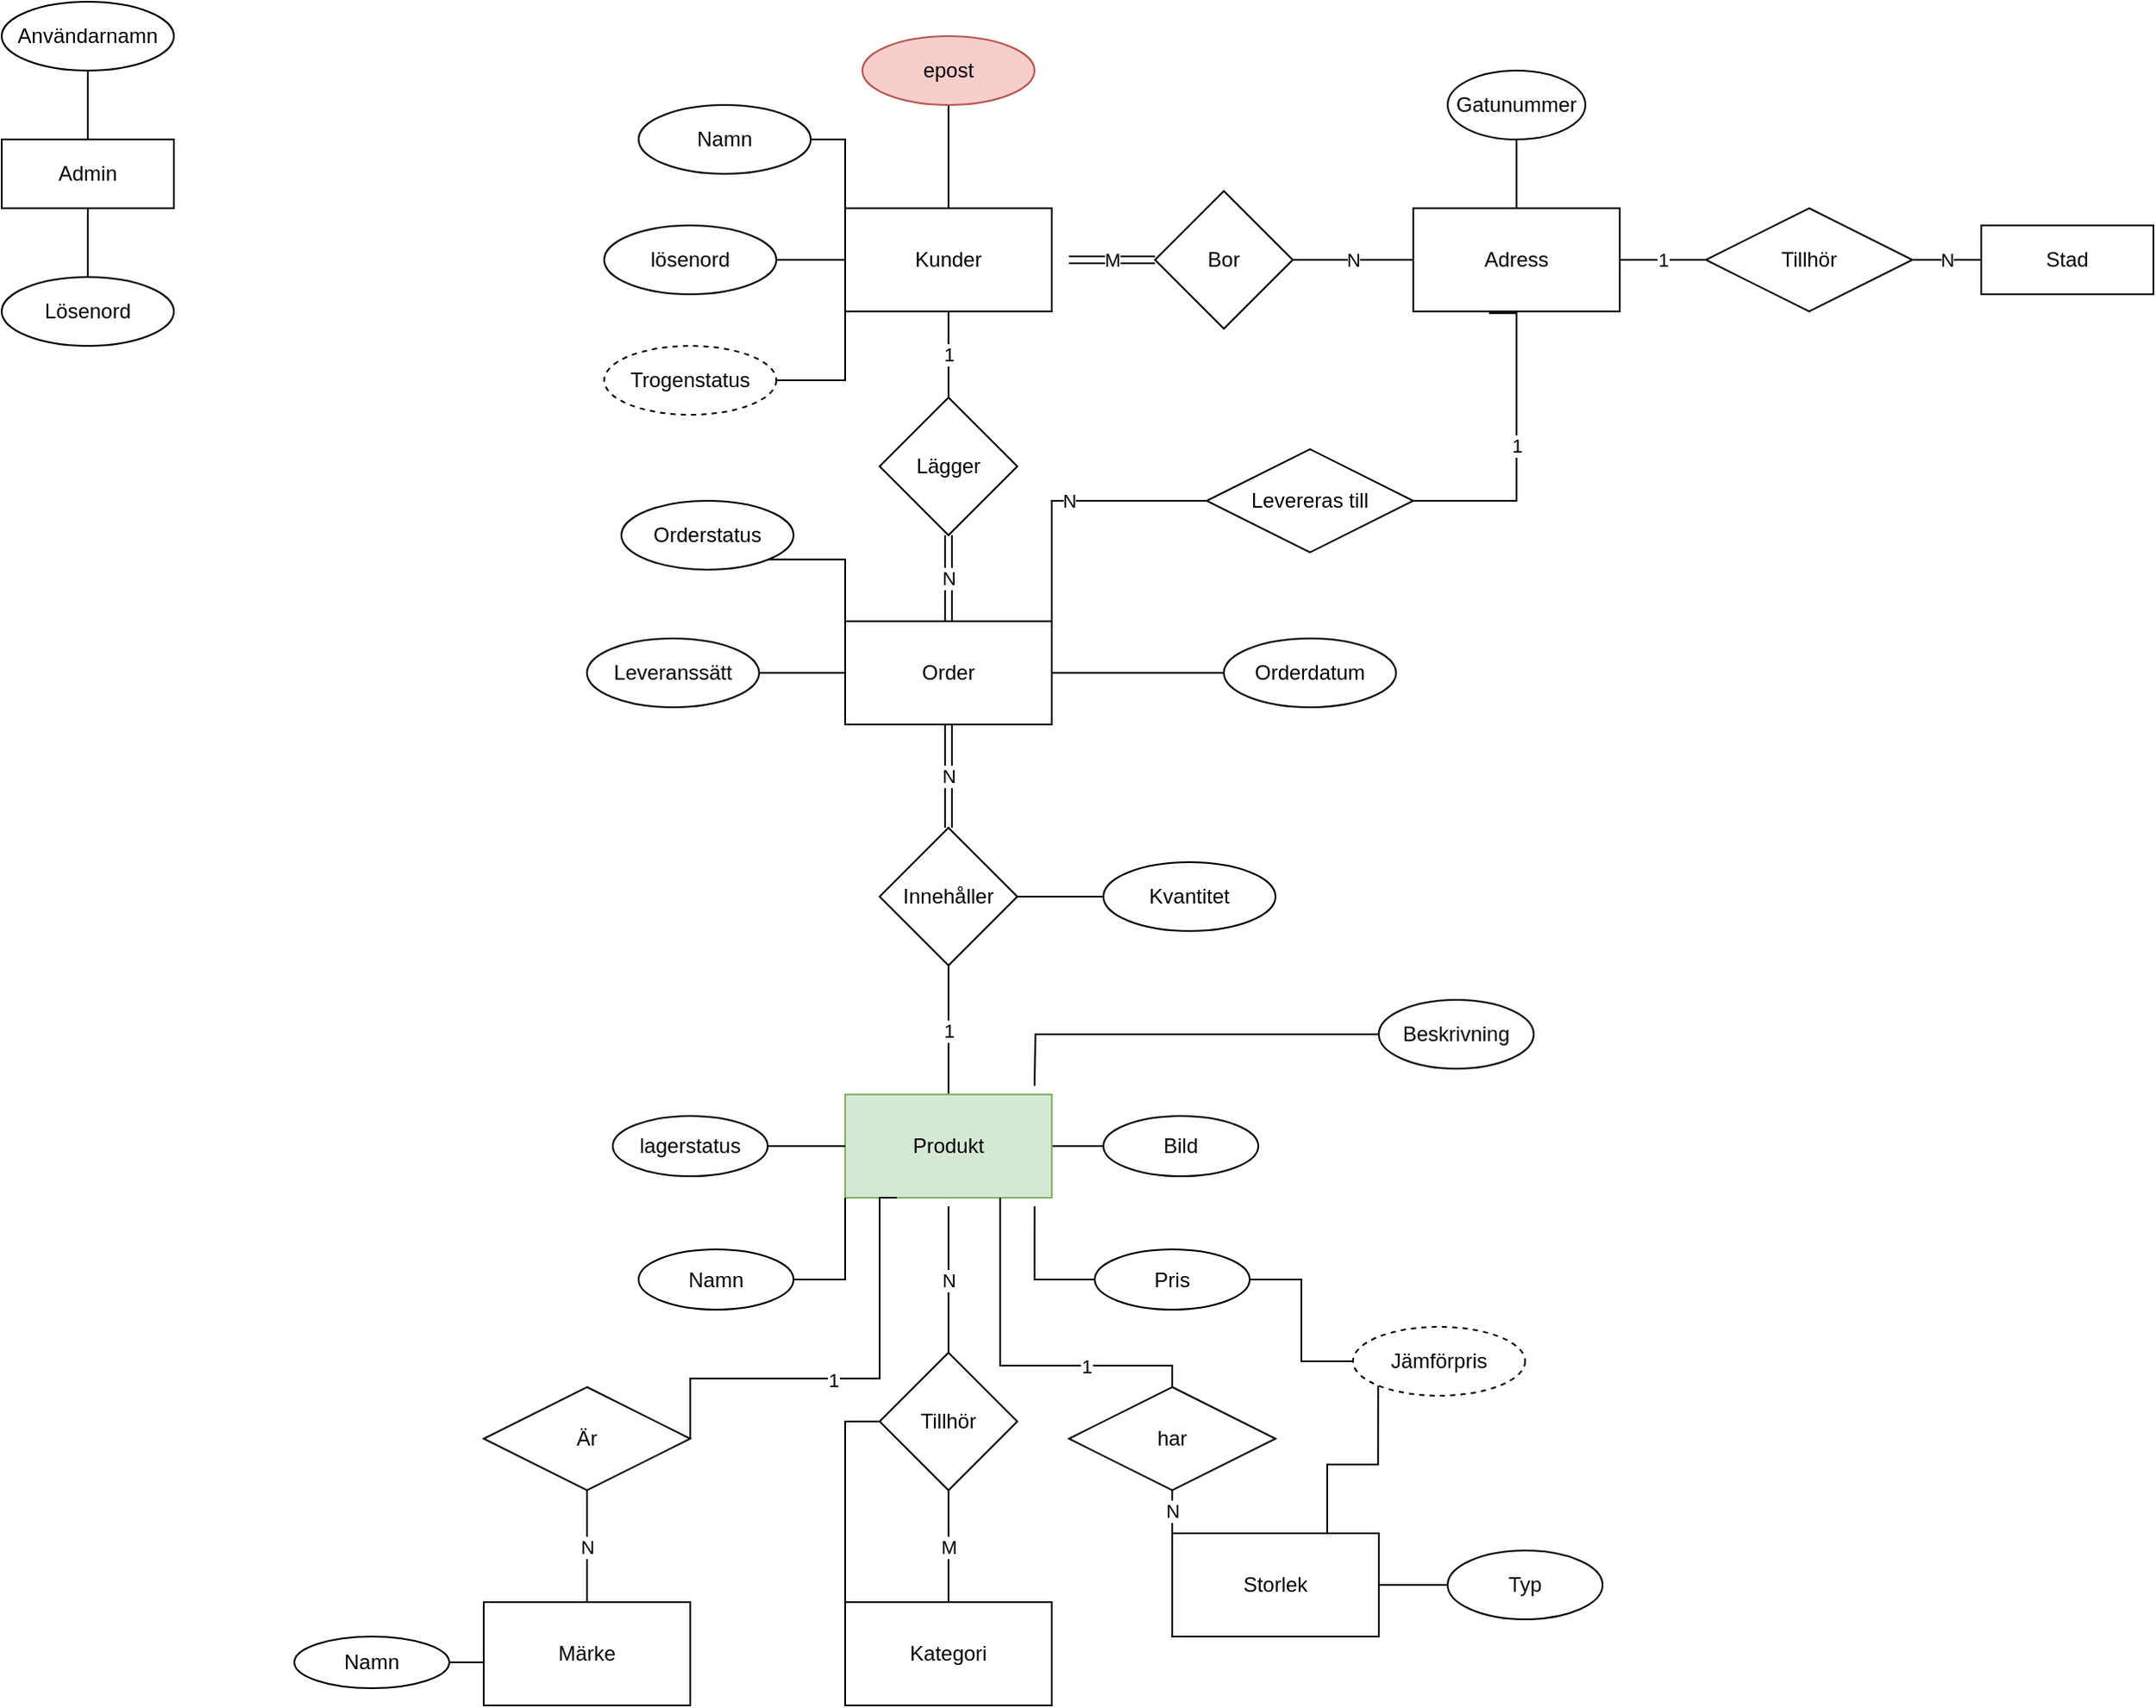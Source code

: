 <mxfile version="14.4.9" type="github">
  <diagram id="R2lEEEUBdFMjLlhIrx00" name="Page-1">
    <mxGraphModel dx="2272" dy="791" grid="1" gridSize="10" guides="1" tooltips="1" connect="1" arrows="1" fold="1" page="1" pageScale="1" pageWidth="850" pageHeight="1100" math="0" shadow="0" extFonts="Permanent Marker^https://fonts.googleapis.com/css?family=Permanent+Marker">
      <root>
        <mxCell id="0" />
        <mxCell id="1" parent="0" />
        <mxCell id="_CHvoFrD6mSaw10JFjYY-32" value="1" style="edgeStyle=orthogonalEdgeStyle;rounded=0;orthogonalLoop=1;jettySize=auto;html=1;endArrow=none;endFill=0;" parent="1" source="_CHvoFrD6mSaw10JFjYY-2" target="_CHvoFrD6mSaw10JFjYY-12" edge="1">
          <mxGeometry relative="1" as="geometry" />
        </mxCell>
        <mxCell id="_CHvoFrD6mSaw10JFjYY-2" value="&lt;div&gt;Kunder&lt;/div&gt;" style="rounded=0;whiteSpace=wrap;html=1;" parent="1" vertex="1">
          <mxGeometry x="80" y="180" width="120" height="60" as="geometry" />
        </mxCell>
        <mxCell id="_CHvoFrD6mSaw10JFjYY-5" value="N" style="edgeStyle=orthogonalEdgeStyle;rounded=0;orthogonalLoop=1;jettySize=auto;html=1;exitX=1;exitY=0.5;exitDx=0;exitDy=0;entryX=0;entryY=0.5;entryDx=0;entryDy=0;endArrow=none;endFill=0;" parent="1" source="_CHvoFrD6mSaw10JFjYY-3" target="_CHvoFrD6mSaw10JFjYY-4" edge="1">
          <mxGeometry relative="1" as="geometry" />
        </mxCell>
        <mxCell id="_CHvoFrD6mSaw10JFjYY-7" value="M" style="edgeStyle=orthogonalEdgeStyle;rounded=0;orthogonalLoop=1;jettySize=auto;html=1;exitX=0;exitY=0.5;exitDx=0;exitDy=0;entryX=1.083;entryY=0.5;entryDx=0;entryDy=0;entryPerimeter=0;endArrow=none;endFill=0;shape=link;" parent="1" source="_CHvoFrD6mSaw10JFjYY-3" target="_CHvoFrD6mSaw10JFjYY-2" edge="1">
          <mxGeometry relative="1" as="geometry" />
        </mxCell>
        <mxCell id="_CHvoFrD6mSaw10JFjYY-3" value="Bor " style="rhombus;whiteSpace=wrap;html=1;" parent="1" vertex="1">
          <mxGeometry x="260" y="170" width="80" height="80" as="geometry" />
        </mxCell>
        <mxCell id="_CHvoFrD6mSaw10JFjYY-4" value="&lt;div&gt;Adress&lt;/div&gt;" style="rounded=0;whiteSpace=wrap;html=1;" parent="1" vertex="1">
          <mxGeometry x="410" y="180" width="120" height="60" as="geometry" />
        </mxCell>
        <mxCell id="JD05Nr6R9YCBSbFkuAQY-21" value="" style="edgeStyle=orthogonalEdgeStyle;rounded=0;orthogonalLoop=1;jettySize=auto;html=1;endArrow=none;endFill=0;" edge="1" parent="1" source="_CHvoFrD6mSaw10JFjYY-9" target="_CHvoFrD6mSaw10JFjYY-4">
          <mxGeometry relative="1" as="geometry" />
        </mxCell>
        <mxCell id="_CHvoFrD6mSaw10JFjYY-9" value="Gatunummer" style="ellipse;whiteSpace=wrap;html=1;" parent="1" vertex="1">
          <mxGeometry x="430" y="100" width="80" height="40" as="geometry" />
        </mxCell>
        <mxCell id="_CHvoFrD6mSaw10JFjYY-24" value="" style="edgeStyle=orthogonalEdgeStyle;rounded=0;orthogonalLoop=1;jettySize=auto;html=1;endArrow=none;endFill=0;" parent="1" source="_CHvoFrD6mSaw10JFjYY-11" target="_CHvoFrD6mSaw10JFjYY-19" edge="1">
          <mxGeometry relative="1" as="geometry" />
        </mxCell>
        <mxCell id="_CHvoFrD6mSaw10JFjYY-50" value="&lt;div&gt;1&lt;/div&gt;" style="edgeStyle=orthogonalEdgeStyle;rounded=0;orthogonalLoop=1;jettySize=auto;html=1;endArrow=none;endFill=0;" parent="1" source="_CHvoFrD6mSaw10JFjYY-11" target="_CHvoFrD6mSaw10JFjYY-47" edge="1">
          <mxGeometry relative="1" as="geometry" />
        </mxCell>
        <mxCell id="_CHvoFrD6mSaw10JFjYY-11" value="Produkt" style="rounded=0;whiteSpace=wrap;html=1;fillColor=#d5e8d4;strokeColor=#82b366;" parent="1" vertex="1">
          <mxGeometry x="80" y="695" width="120" height="60" as="geometry" />
        </mxCell>
        <mxCell id="_CHvoFrD6mSaw10JFjYY-33" value="N" style="edgeStyle=orthogonalEdgeStyle;rounded=0;orthogonalLoop=1;jettySize=auto;html=1;endArrow=none;endFill=0;shape=link;" parent="1" source="_CHvoFrD6mSaw10JFjYY-12" target="_CHvoFrD6mSaw10JFjYY-29" edge="1">
          <mxGeometry relative="1" as="geometry" />
        </mxCell>
        <mxCell id="_CHvoFrD6mSaw10JFjYY-12" value="Lägger" style="rhombus;whiteSpace=wrap;html=1;" parent="1" vertex="1">
          <mxGeometry x="100" y="290" width="80" height="80" as="geometry" />
        </mxCell>
        <mxCell id="JD05Nr6R9YCBSbFkuAQY-31" value="" style="edgeStyle=orthogonalEdgeStyle;rounded=0;orthogonalLoop=1;jettySize=auto;html=1;endArrow=none;endFill=0;" edge="1" parent="1" source="_CHvoFrD6mSaw10JFjYY-14" target="_CHvoFrD6mSaw10JFjYY-11">
          <mxGeometry relative="1" as="geometry" />
        </mxCell>
        <mxCell id="_CHvoFrD6mSaw10JFjYY-14" value="lagerstatus" style="ellipse;whiteSpace=wrap;html=1;" parent="1" vertex="1">
          <mxGeometry x="-55" y="707.5" width="90" height="35" as="geometry" />
        </mxCell>
        <mxCell id="JD05Nr6R9YCBSbFkuAQY-30" style="edgeStyle=orthogonalEdgeStyle;rounded=0;orthogonalLoop=1;jettySize=auto;html=1;exitX=1;exitY=0.5;exitDx=0;exitDy=0;entryX=0;entryY=1;entryDx=0;entryDy=0;endArrow=none;endFill=0;" edge="1" parent="1" source="_CHvoFrD6mSaw10JFjYY-15" target="_CHvoFrD6mSaw10JFjYY-11">
          <mxGeometry relative="1" as="geometry" />
        </mxCell>
        <mxCell id="_CHvoFrD6mSaw10JFjYY-15" value="Namn" style="ellipse;whiteSpace=wrap;html=1;" parent="1" vertex="1">
          <mxGeometry x="-40" y="785" width="90" height="35" as="geometry" />
        </mxCell>
        <mxCell id="_CHvoFrD6mSaw10JFjYY-58" style="edgeStyle=orthogonalEdgeStyle;rounded=0;orthogonalLoop=1;jettySize=auto;html=1;endArrow=none;endFill=0;" parent="1" source="_CHvoFrD6mSaw10JFjYY-17" edge="1">
          <mxGeometry relative="1" as="geometry">
            <mxPoint x="190" y="690" as="targetPoint" />
          </mxGeometry>
        </mxCell>
        <mxCell id="_CHvoFrD6mSaw10JFjYY-17" value="Beskrivning" style="ellipse;whiteSpace=wrap;html=1;" parent="1" vertex="1">
          <mxGeometry x="390" y="640" width="90" height="40" as="geometry" />
        </mxCell>
        <mxCell id="_CHvoFrD6mSaw10JFjYY-19" value="Bild" style="ellipse;whiteSpace=wrap;html=1;" parent="1" vertex="1">
          <mxGeometry x="230" y="707.5" width="90" height="35" as="geometry" />
        </mxCell>
        <mxCell id="JD05Nr6R9YCBSbFkuAQY-29" style="edgeStyle=orthogonalEdgeStyle;rounded=0;orthogonalLoop=1;jettySize=auto;html=1;exitX=0;exitY=0.5;exitDx=0;exitDy=0;entryX=0.917;entryY=1.083;entryDx=0;entryDy=0;entryPerimeter=0;endArrow=none;endFill=0;" edge="1" parent="1" source="_CHvoFrD6mSaw10JFjYY-20" target="_CHvoFrD6mSaw10JFjYY-11">
          <mxGeometry relative="1" as="geometry" />
        </mxCell>
        <mxCell id="_CHvoFrD6mSaw10JFjYY-20" value="&lt;div&gt;Pris&lt;/div&gt;" style="ellipse;whiteSpace=wrap;html=1;" parent="1" vertex="1">
          <mxGeometry x="225" y="785" width="90" height="35" as="geometry" />
        </mxCell>
        <mxCell id="_CHvoFrD6mSaw10JFjYY-49" value="N" style="edgeStyle=orthogonalEdgeStyle;rounded=0;orthogonalLoop=1;jettySize=auto;html=1;endArrow=none;endFill=0;shape=link;" parent="1" source="_CHvoFrD6mSaw10JFjYY-29" target="_CHvoFrD6mSaw10JFjYY-47" edge="1">
          <mxGeometry relative="1" as="geometry" />
        </mxCell>
        <mxCell id="_CHvoFrD6mSaw10JFjYY-29" value="Order" style="rounded=0;whiteSpace=wrap;html=1;" parent="1" vertex="1">
          <mxGeometry x="80" y="420" width="120" height="60" as="geometry" />
        </mxCell>
        <mxCell id="_CHvoFrD6mSaw10JFjYY-44" value="" style="edgeStyle=orthogonalEdgeStyle;rounded=0;orthogonalLoop=1;jettySize=auto;html=1;endArrow=none;endFill=0;" parent="1" source="_CHvoFrD6mSaw10JFjYY-35" target="_CHvoFrD6mSaw10JFjYY-29" edge="1">
          <mxGeometry relative="1" as="geometry" />
        </mxCell>
        <mxCell id="_CHvoFrD6mSaw10JFjYY-35" value="Orderdatum" style="ellipse;whiteSpace=wrap;html=1;" parent="1" vertex="1">
          <mxGeometry x="300" y="430" width="100" height="40" as="geometry" />
        </mxCell>
        <mxCell id="_CHvoFrD6mSaw10JFjYY-48" value="" style="edgeStyle=orthogonalEdgeStyle;rounded=0;orthogonalLoop=1;jettySize=auto;html=1;endArrow=none;endFill=0;" parent="1" source="_CHvoFrD6mSaw10JFjYY-36" target="_CHvoFrD6mSaw10JFjYY-47" edge="1">
          <mxGeometry relative="1" as="geometry" />
        </mxCell>
        <mxCell id="_CHvoFrD6mSaw10JFjYY-36" value="Kvantitet" style="ellipse;whiteSpace=wrap;html=1;" parent="1" vertex="1">
          <mxGeometry x="230" y="560" width="100" height="40" as="geometry" />
        </mxCell>
        <mxCell id="_CHvoFrD6mSaw10JFjYY-47" value="Innehåller" style="rhombus;whiteSpace=wrap;html=1;" parent="1" vertex="1">
          <mxGeometry x="100" y="540" width="80" height="80" as="geometry" />
        </mxCell>
        <mxCell id="_CHvoFrD6mSaw10JFjYY-53" value="Kategori" style="rounded=0;whiteSpace=wrap;html=1;" parent="1" vertex="1">
          <mxGeometry x="80" y="990" width="120" height="60" as="geometry" />
        </mxCell>
        <mxCell id="_CHvoFrD6mSaw10JFjYY-59" value="M" style="edgeStyle=orthogonalEdgeStyle;rounded=0;orthogonalLoop=1;jettySize=auto;html=1;endArrow=none;endFill=0;" parent="1" source="_CHvoFrD6mSaw10JFjYY-56" target="_CHvoFrD6mSaw10JFjYY-53" edge="1">
          <mxGeometry relative="1" as="geometry" />
        </mxCell>
        <mxCell id="_CHvoFrD6mSaw10JFjYY-60" value="N" style="edgeStyle=orthogonalEdgeStyle;rounded=0;orthogonalLoop=1;jettySize=auto;html=1;exitX=0.5;exitY=0;exitDx=0;exitDy=0;endArrow=none;endFill=0;" parent="1" source="_CHvoFrD6mSaw10JFjYY-56" edge="1">
          <mxGeometry relative="1" as="geometry">
            <mxPoint x="140" y="760" as="targetPoint" />
          </mxGeometry>
        </mxCell>
        <mxCell id="_CHvoFrD6mSaw10JFjYY-67" style="edgeStyle=orthogonalEdgeStyle;rounded=0;orthogonalLoop=1;jettySize=auto;html=1;exitX=0;exitY=0.5;exitDx=0;exitDy=0;entryX=0;entryY=0;entryDx=0;entryDy=0;endArrow=none;endFill=0;" parent="1" source="_CHvoFrD6mSaw10JFjYY-56" target="_CHvoFrD6mSaw10JFjYY-53" edge="1">
          <mxGeometry relative="1" as="geometry" />
        </mxCell>
        <mxCell id="_CHvoFrD6mSaw10JFjYY-56" value="Tillhör" style="rhombus;whiteSpace=wrap;html=1;" parent="1" vertex="1">
          <mxGeometry x="100" y="845" width="80" height="80" as="geometry" />
        </mxCell>
        <mxCell id="_CHvoFrD6mSaw10JFjYY-66" value="" style="edgeStyle=orthogonalEdgeStyle;rounded=0;orthogonalLoop=1;jettySize=auto;html=1;endArrow=none;endFill=0;" parent="1" source="_CHvoFrD6mSaw10JFjYY-61" target="_CHvoFrD6mSaw10JFjYY-64" edge="1">
          <mxGeometry relative="1" as="geometry" />
        </mxCell>
        <mxCell id="_CHvoFrD6mSaw10JFjYY-61" value="Typ" style="ellipse;whiteSpace=wrap;html=1;" parent="1" vertex="1">
          <mxGeometry x="430" y="960" width="90" height="40" as="geometry" />
        </mxCell>
        <mxCell id="_CHvoFrD6mSaw10JFjYY-65" value="1" style="edgeStyle=orthogonalEdgeStyle;rounded=0;orthogonalLoop=1;jettySize=auto;html=1;exitX=0;exitY=0;exitDx=0;exitDy=0;entryX=0.75;entryY=1;entryDx=0;entryDy=0;endArrow=none;endFill=0;" parent="1" source="_CHvoFrD6mSaw10JFjYY-64" target="_CHvoFrD6mSaw10JFjYY-11" edge="1">
          <mxGeometry relative="1" as="geometry" />
        </mxCell>
        <mxCell id="JD05Nr6R9YCBSbFkuAQY-32" value="N" style="edgeLabel;html=1;align=center;verticalAlign=middle;resizable=0;points=[];" vertex="1" connectable="0" parent="_CHvoFrD6mSaw10JFjYY-65">
          <mxGeometry x="-0.912" relative="1" as="geometry">
            <mxPoint as="offset" />
          </mxGeometry>
        </mxCell>
        <mxCell id="_CHvoFrD6mSaw10JFjYY-64" value="Storlek" style="rounded=0;whiteSpace=wrap;html=1;" parent="1" vertex="1">
          <mxGeometry x="270" y="950" width="120" height="60" as="geometry" />
        </mxCell>
        <mxCell id="JD05Nr6R9YCBSbFkuAQY-1" value="&lt;div&gt;Märke&lt;/div&gt;" style="rounded=0;whiteSpace=wrap;html=1;" vertex="1" parent="1">
          <mxGeometry x="-130" y="990" width="120" height="60" as="geometry" />
        </mxCell>
        <mxCell id="JD05Nr6R9YCBSbFkuAQY-8" value="" style="edgeStyle=orthogonalEdgeStyle;rounded=0;orthogonalLoop=1;jettySize=auto;html=1;endArrow=none;endFill=0;" edge="1" parent="1" source="JD05Nr6R9YCBSbFkuAQY-2" target="JD05Nr6R9YCBSbFkuAQY-1">
          <mxGeometry relative="1" as="geometry" />
        </mxCell>
        <mxCell id="JD05Nr6R9YCBSbFkuAQY-2" value="Namn" style="ellipse;whiteSpace=wrap;html=1;" vertex="1" parent="1">
          <mxGeometry x="-240" y="1010" width="90" height="30" as="geometry" />
        </mxCell>
        <mxCell id="JD05Nr6R9YCBSbFkuAQY-5" style="edgeStyle=orthogonalEdgeStyle;rounded=0;orthogonalLoop=1;jettySize=auto;html=1;exitX=1;exitY=0.5;exitDx=0;exitDy=0;entryX=0.25;entryY=1;entryDx=0;entryDy=0;endArrow=none;endFill=0;" edge="1" parent="1" source="JD05Nr6R9YCBSbFkuAQY-4" target="_CHvoFrD6mSaw10JFjYY-11">
          <mxGeometry relative="1" as="geometry">
            <Array as="points">
              <mxPoint x="-10" y="860" />
              <mxPoint x="100" y="860" />
              <mxPoint x="100" y="755" />
            </Array>
          </mxGeometry>
        </mxCell>
        <mxCell id="JD05Nr6R9YCBSbFkuAQY-10" value="1" style="edgeLabel;html=1;align=center;verticalAlign=middle;resizable=0;points=[];" vertex="1" connectable="0" parent="JD05Nr6R9YCBSbFkuAQY-5">
          <mxGeometry x="-0.092" y="-1" relative="1" as="geometry">
            <mxPoint as="offset" />
          </mxGeometry>
        </mxCell>
        <mxCell id="JD05Nr6R9YCBSbFkuAQY-7" value="N" style="edgeStyle=orthogonalEdgeStyle;rounded=0;orthogonalLoop=1;jettySize=auto;html=1;endArrow=none;endFill=0;" edge="1" parent="1" source="JD05Nr6R9YCBSbFkuAQY-4" target="JD05Nr6R9YCBSbFkuAQY-1">
          <mxGeometry relative="1" as="geometry" />
        </mxCell>
        <mxCell id="JD05Nr6R9YCBSbFkuAQY-4" value="Är" style="shape=rhombus;perimeter=rhombusPerimeter;whiteSpace=wrap;html=1;align=center;" vertex="1" parent="1">
          <mxGeometry x="-130" y="865" width="120" height="60" as="geometry" />
        </mxCell>
        <mxCell id="JD05Nr6R9YCBSbFkuAQY-9" value="har" style="shape=rhombus;perimeter=rhombusPerimeter;whiteSpace=wrap;html=1;align=center;" vertex="1" parent="1">
          <mxGeometry x="210" y="865" width="120" height="60" as="geometry" />
        </mxCell>
        <mxCell id="JD05Nr6R9YCBSbFkuAQY-12" value="" style="edgeStyle=orthogonalEdgeStyle;rounded=0;orthogonalLoop=1;jettySize=auto;html=1;endArrow=none;endFill=0;" edge="1" parent="1" source="JD05Nr6R9YCBSbFkuAQY-11" target="_CHvoFrD6mSaw10JFjYY-29">
          <mxGeometry relative="1" as="geometry" />
        </mxCell>
        <mxCell id="JD05Nr6R9YCBSbFkuAQY-11" value="Leveranssätt" style="ellipse;whiteSpace=wrap;html=1;align=center;" vertex="1" parent="1">
          <mxGeometry x="-70" y="430" width="100" height="40" as="geometry" />
        </mxCell>
        <mxCell id="JD05Nr6R9YCBSbFkuAQY-15" value="" style="edgeStyle=orthogonalEdgeStyle;rounded=0;orthogonalLoop=1;jettySize=auto;html=1;endArrow=none;endFill=0;" edge="1" parent="1" source="JD05Nr6R9YCBSbFkuAQY-13" target="_CHvoFrD6mSaw10JFjYY-2">
          <mxGeometry relative="1" as="geometry" />
        </mxCell>
        <mxCell id="JD05Nr6R9YCBSbFkuAQY-13" value="epost" style="ellipse;whiteSpace=wrap;html=1;align=center;fillColor=#f8cecc;strokeColor=#b85450;" vertex="1" parent="1">
          <mxGeometry x="90" y="80" width="100" height="40" as="geometry" />
        </mxCell>
        <mxCell id="JD05Nr6R9YCBSbFkuAQY-16" value="" style="edgeStyle=orthogonalEdgeStyle;rounded=0;orthogonalLoop=1;jettySize=auto;html=1;endArrow=none;endFill=0;" edge="1" parent="1" source="JD05Nr6R9YCBSbFkuAQY-14" target="_CHvoFrD6mSaw10JFjYY-2">
          <mxGeometry relative="1" as="geometry" />
        </mxCell>
        <mxCell id="JD05Nr6R9YCBSbFkuAQY-14" value="lösenord" style="ellipse;whiteSpace=wrap;html=1;align=center;" vertex="1" parent="1">
          <mxGeometry x="-60" y="190" width="100" height="40" as="geometry" />
        </mxCell>
        <mxCell id="JD05Nr6R9YCBSbFkuAQY-18" style="edgeStyle=orthogonalEdgeStyle;rounded=0;orthogonalLoop=1;jettySize=auto;html=1;exitX=1;exitY=0.5;exitDx=0;exitDy=0;entryX=0;entryY=0;entryDx=0;entryDy=0;endArrow=none;endFill=0;" edge="1" parent="1" source="JD05Nr6R9YCBSbFkuAQY-17" target="_CHvoFrD6mSaw10JFjYY-2">
          <mxGeometry relative="1" as="geometry" />
        </mxCell>
        <mxCell id="JD05Nr6R9YCBSbFkuAQY-17" value="Namn" style="ellipse;whiteSpace=wrap;html=1;align=center;" vertex="1" parent="1">
          <mxGeometry x="-40" y="120" width="100" height="40" as="geometry" />
        </mxCell>
        <mxCell id="JD05Nr6R9YCBSbFkuAQY-20" value="1" style="edgeStyle=orthogonalEdgeStyle;rounded=0;orthogonalLoop=1;jettySize=auto;html=1;endArrow=none;endFill=0;" edge="1" parent="1" source="JD05Nr6R9YCBSbFkuAQY-22" target="_CHvoFrD6mSaw10JFjYY-4">
          <mxGeometry relative="1" as="geometry" />
        </mxCell>
        <mxCell id="JD05Nr6R9YCBSbFkuAQY-19" value="Stad" style="whiteSpace=wrap;html=1;align=center;" vertex="1" parent="1">
          <mxGeometry x="740" y="190" width="100" height="40" as="geometry" />
        </mxCell>
        <mxCell id="JD05Nr6R9YCBSbFkuAQY-22" value="Tillhör" style="shape=rhombus;perimeter=rhombusPerimeter;whiteSpace=wrap;html=1;align=center;" vertex="1" parent="1">
          <mxGeometry x="580" y="180" width="120" height="60" as="geometry" />
        </mxCell>
        <mxCell id="JD05Nr6R9YCBSbFkuAQY-23" value="N" style="edgeStyle=orthogonalEdgeStyle;rounded=0;orthogonalLoop=1;jettySize=auto;html=1;endArrow=none;endFill=0;" edge="1" parent="1" source="JD05Nr6R9YCBSbFkuAQY-19" target="JD05Nr6R9YCBSbFkuAQY-22">
          <mxGeometry relative="1" as="geometry">
            <mxPoint x="740" y="210" as="sourcePoint" />
            <mxPoint x="530" y="210" as="targetPoint" />
          </mxGeometry>
        </mxCell>
        <mxCell id="JD05Nr6R9YCBSbFkuAQY-25" style="edgeStyle=orthogonalEdgeStyle;rounded=0;orthogonalLoop=1;jettySize=auto;html=1;exitX=1;exitY=1;exitDx=0;exitDy=0;entryX=0;entryY=0;entryDx=0;entryDy=0;endArrow=none;endFill=0;" edge="1" parent="1" source="JD05Nr6R9YCBSbFkuAQY-24" target="_CHvoFrD6mSaw10JFjYY-29">
          <mxGeometry relative="1" as="geometry" />
        </mxCell>
        <mxCell id="JD05Nr6R9YCBSbFkuAQY-24" value="Orderstatus" style="ellipse;whiteSpace=wrap;html=1;align=center;" vertex="1" parent="1">
          <mxGeometry x="-50" y="350" width="100" height="40" as="geometry" />
        </mxCell>
        <mxCell id="JD05Nr6R9YCBSbFkuAQY-37" value="1" style="edgeStyle=orthogonalEdgeStyle;rounded=0;orthogonalLoop=1;jettySize=auto;html=1;exitX=1;exitY=0.5;exitDx=0;exitDy=0;entryX=0.367;entryY=1.017;entryDx=0;entryDy=0;entryPerimeter=0;endArrow=none;endFill=0;" edge="1" parent="1" source="JD05Nr6R9YCBSbFkuAQY-36" target="_CHvoFrD6mSaw10JFjYY-4">
          <mxGeometry relative="1" as="geometry">
            <Array as="points">
              <mxPoint x="470" y="350" />
              <mxPoint x="470" y="241" />
            </Array>
          </mxGeometry>
        </mxCell>
        <mxCell id="JD05Nr6R9YCBSbFkuAQY-38" value="N" style="edgeStyle=orthogonalEdgeStyle;rounded=0;orthogonalLoop=1;jettySize=auto;html=1;exitX=0;exitY=0.5;exitDx=0;exitDy=0;entryX=1;entryY=0;entryDx=0;entryDy=0;endArrow=none;endFill=0;" edge="1" parent="1" source="JD05Nr6R9YCBSbFkuAQY-36" target="_CHvoFrD6mSaw10JFjYY-29">
          <mxGeometry relative="1" as="geometry" />
        </mxCell>
        <mxCell id="JD05Nr6R9YCBSbFkuAQY-36" value="&lt;div&gt;Levereras till&lt;/div&gt;" style="shape=rhombus;perimeter=rhombusPerimeter;whiteSpace=wrap;html=1;align=center;" vertex="1" parent="1">
          <mxGeometry x="290" y="320" width="120" height="60" as="geometry" />
        </mxCell>
        <mxCell id="JD05Nr6R9YCBSbFkuAQY-43" style="edgeStyle=orthogonalEdgeStyle;rounded=0;orthogonalLoop=1;jettySize=auto;html=1;exitX=1;exitY=0.5;exitDx=0;exitDy=0;entryX=0;entryY=1;entryDx=0;entryDy=0;endArrow=none;endFill=0;" edge="1" parent="1" source="JD05Nr6R9YCBSbFkuAQY-41" target="_CHvoFrD6mSaw10JFjYY-2">
          <mxGeometry relative="1" as="geometry" />
        </mxCell>
        <mxCell id="JD05Nr6R9YCBSbFkuAQY-41" value="Trogenstatus" style="ellipse;whiteSpace=wrap;html=1;align=center;dashed=1;" vertex="1" parent="1">
          <mxGeometry x="-60" y="260" width="100" height="40" as="geometry" />
        </mxCell>
        <mxCell id="JD05Nr6R9YCBSbFkuAQY-45" style="edgeStyle=orthogonalEdgeStyle;rounded=0;orthogonalLoop=1;jettySize=auto;html=1;exitX=0;exitY=0.5;exitDx=0;exitDy=0;entryX=1;entryY=0.5;entryDx=0;entryDy=0;endArrow=none;endFill=0;" edge="1" parent="1" source="JD05Nr6R9YCBSbFkuAQY-44" target="_CHvoFrD6mSaw10JFjYY-20">
          <mxGeometry relative="1" as="geometry" />
        </mxCell>
        <mxCell id="JD05Nr6R9YCBSbFkuAQY-46" style="edgeStyle=orthogonalEdgeStyle;rounded=0;orthogonalLoop=1;jettySize=auto;html=1;exitX=0;exitY=1;exitDx=0;exitDy=0;entryX=0.75;entryY=0;entryDx=0;entryDy=0;endArrow=none;endFill=0;" edge="1" parent="1" source="JD05Nr6R9YCBSbFkuAQY-44" target="_CHvoFrD6mSaw10JFjYY-64">
          <mxGeometry relative="1" as="geometry" />
        </mxCell>
        <mxCell id="JD05Nr6R9YCBSbFkuAQY-44" value="Jämförpris" style="ellipse;whiteSpace=wrap;html=1;align=center;dashed=1;" vertex="1" parent="1">
          <mxGeometry x="375" y="830" width="100" height="40" as="geometry" />
        </mxCell>
        <mxCell id="JD05Nr6R9YCBSbFkuAQY-50" value="" style="edgeStyle=orthogonalEdgeStyle;rounded=0;orthogonalLoop=1;jettySize=auto;html=1;endArrow=none;endFill=0;" edge="1" parent="1" source="JD05Nr6R9YCBSbFkuAQY-47" target="JD05Nr6R9YCBSbFkuAQY-49">
          <mxGeometry relative="1" as="geometry" />
        </mxCell>
        <mxCell id="JD05Nr6R9YCBSbFkuAQY-47" value="Admin" style="whiteSpace=wrap;html=1;align=center;" vertex="1" parent="1">
          <mxGeometry x="-410" y="140" width="100" height="40" as="geometry" />
        </mxCell>
        <mxCell id="JD05Nr6R9YCBSbFkuAQY-51" value="" style="edgeStyle=orthogonalEdgeStyle;rounded=0;orthogonalLoop=1;jettySize=auto;html=1;endArrow=none;endFill=0;" edge="1" parent="1" source="JD05Nr6R9YCBSbFkuAQY-48" target="JD05Nr6R9YCBSbFkuAQY-47">
          <mxGeometry relative="1" as="geometry" />
        </mxCell>
        <mxCell id="JD05Nr6R9YCBSbFkuAQY-48" value="Användarnamn" style="ellipse;whiteSpace=wrap;html=1;align=center;" vertex="1" parent="1">
          <mxGeometry x="-410" y="60" width="100" height="40" as="geometry" />
        </mxCell>
        <mxCell id="JD05Nr6R9YCBSbFkuAQY-49" value="Lösenord" style="ellipse;whiteSpace=wrap;html=1;align=center;" vertex="1" parent="1">
          <mxGeometry x="-410" y="220" width="100" height="40" as="geometry" />
        </mxCell>
      </root>
    </mxGraphModel>
  </diagram>
</mxfile>
